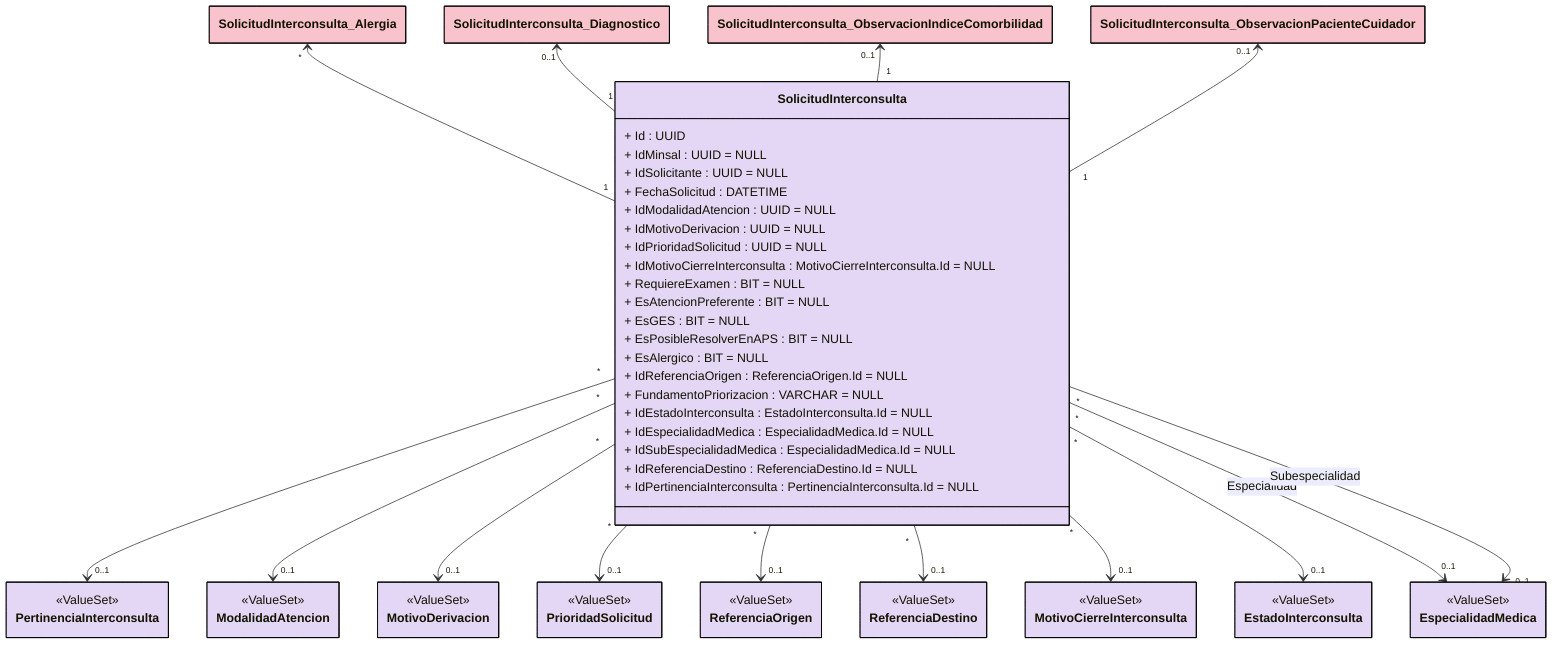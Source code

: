 ---
config:
  class:
    hideEmptyMembersBox: true
---
classDiagram
direction TB

class SolicitudInterconsulta_Alergia { }
style SolicitudInterconsulta_Alergia fill:#f8c3cd,stroke:#000000
link SolicitudInterconsulta_Alergia "./Alergia.mmd"

class SolicitudInterconsulta_Diagnostico { }
style SolicitudInterconsulta_Diagnostico fill:#f8c3cd,stroke:#000000
link SolicitudInterconsulta_Diagnostico "./Diagnostico.mmd"

class SolicitudInterconsulta_ObservacionIndiceComorbilidad { }
style SolicitudInterconsulta_ObservacionIndiceComorbilidad fill:#f8c3cd,stroke:#000000
link SolicitudInterconsulta_ObservacionIndiceComorbilidad "./ObservacionIndiceComorbilidad.mmd"

class SolicitudInterconsulta_ObservacionPacienteCuidador { }
style SolicitudInterconsulta_ObservacionPacienteCuidador fill:#f8c3cd,stroke:#000000
link SolicitudInterconsulta_ObservacionPacienteCuidador "./ObservacionPacienteCuidador.mmd"

SolicitudInterconsulta_Alergia "*" <-- "1" SolicitudInterconsulta
SolicitudInterconsulta_Diagnostico "0..1" <-- "1" SolicitudInterconsulta
SolicitudInterconsulta_ObservacionIndiceComorbilidad "0..1" <-- "1" SolicitudInterconsulta
SolicitudInterconsulta_ObservacionPacienteCuidador "0..1" <-- "1" SolicitudInterconsulta

class SolicitudInterconsulta {

  %% Identificador interno de la solicitud de interconsulta.
  %% ServiceRequest.id
  + Id : UUID

  %% Identificador de la solicitud de interconsulta generado por MINSAL luego de procesar el evento de inicio.
  + IdMinsal : UUID = NULL

  %% Identificador de la solicitud de interconsulta generado por un sistema en el establecimiento solicitante, solo si el establecimiento solicitante no es el mismo HRA.
  + IdSolicitante : UUID = NULL

  %% ServiceRequest.authoredOn
  + FechaSolicitud : DATETIME
  %% ServiceRequest.category
  + IdModalidadAtencion : UUID = NULL
  %% ServiceRequest.reasonCode
  + IdMotivoDerivacion : UUID = NULL
  %% ServiceRequest.priority
  + IdPrioridadSolicitud : UUID = NULL

  %% SLICES FOR EXTENSION
  + IdMotivoCierreInterconsulta : MotivoCierreInterconsulta.Id = NULL
  + RequiereExamen : BIT = NULL
  + EsAtencionPreferente : BIT = NULL
  + EsGES : BIT = NULL
  + EsPosibleResolverEnAPS : BIT = NULL
  + EsAlergico : BIT = NULL
  + IdReferenciaOrigen : ReferenciaOrigen.Id = NULL
  + FundamentoPriorizacion : VARCHAR = NULL
  + IdEstadoInterconsulta : EstadoInterconsulta.Id = NULL
  + IdEspecialidadMedica : EspecialidadMedica.Id = NULL
  + IdSubEspecialidadMedica : EspecialidadMedica.Id = NULL
  + IdReferenciaDestino : ReferenciaDestino.Id = NULL
  + IdPertinenciaInterconsulta : PertinenciaInterconsulta.Id = NULL

  %% SLICES FOR SUPPORTINGINFO
  %% + IdDiagnosticoInicio :
}
style SolicitudInterconsulta fill:#e4d6f5,stroke:#000000

class PertinenciaInterconsulta { <<ValueSet>> }
SolicitudInterconsulta "*" --> "0..1" PertinenciaInterconsulta
link PertinenciaInterconsulta "https://build.fhir.org/ig/Minsal-CL/SIGTEv2-IG/ValueSet-VSPertinenciaInterconsulta.html"
style PertinenciaInterconsulta fill:#e4d6f5,stroke:#000000

class ModalidadAtencion { <<ValueSet>> }
SolicitudInterconsulta "*" --> "0..1" ModalidadAtencion
link ModalidadAtencion "https://build.fhir.org/ig/Minsal-CL/SIGTEv2-IG/ValueSet-VSModalidadAtencionCodigo.html"
style ModalidadAtencion fill:#e4d6f5,stroke:#000000

class MotivoDerivacion { <<ValueSet>> }
SolicitudInterconsulta "*" --> "0..1" MotivoDerivacion
link MotivoDerivacion "https://build.fhir.org/ig/Minsal-CL/SIGTEv2-IG/StructureDefinition-QuestionnaireResponseIniciarLE.html"
style MotivoDerivacion fill:#e4d6f5,stroke:#000000

class PrioridadSolicitud { <<ValueSet>> }
SolicitudInterconsulta "*" --> "0..1" PrioridadSolicitud
link PrioridadSolicitud "https://hl7.org/fhir/R4/valueset-request-priority.html"
style PrioridadSolicitud fill:#e4d6f5,stroke:#000000

class ReferenciaOrigen { <<ValueSet>> }
SolicitudInterconsulta "*" --> "0..1" ReferenciaOrigen
link ReferenciaOrigen "https://build.fhir.org/ig/Minsal-CL/SIGTEv2-IG/ValueSet-VSorigenInterconsulta.html"
style ReferenciaOrigen fill:#e4d6f5,stroke:#000000

class ReferenciaDestino { <<ValueSet>> }
SolicitudInterconsulta "*" --> "0..1" ReferenciaDestino
link ReferenciaDestino "https://build.fhir.org/ig/Minsal-CL/SIGTEv2-IG/ValueSet-VSDestinoReferenciaCodigo.html"
style ReferenciaDestino fill:#e4d6f5,stroke:#000000

class MotivoCierreInterconsulta { <<ValueSet>> }
SolicitudInterconsulta "*" --> "0..1" MotivoCierreInterconsulta
link MotivoCierreInterconsulta "https://build.fhir.org/ig/Minsal-CL/SIGTEv2-IG/ValueSet-VSMotivoCierreInterconsulta.html"
style MotivoCierreInterconsulta fill:#e4d6f5,stroke:#000000

class EstadoInterconsulta { <<ValueSet>> }
SolicitudInterconsulta "*" --> "0..1" EstadoInterconsulta
link EstadoInterconsulta "https://build.fhir.org/ig/Minsal-CL/SIGTEv2-IG/ValueSet-VSEstadoInterconsulta.html"
style EstadoInterconsulta fill:#e4d6f5,stroke:#000000

class EspecialidadMedica { <<ValueSet>> }
SolicitudInterconsulta "*" --> "0..1" EspecialidadMedica: Especialidad
SolicitudInterconsulta "*" --> "0..1" EspecialidadMedica: Subespecialidad
link EspecialidadMedica "https://build.fhir.org/ig/Minsal-CL/SIGTEv2-IG/ValueSet-VSEspecialidadMed.html"
style EspecialidadMedica fill:#e4d6f5,stroke:#000000